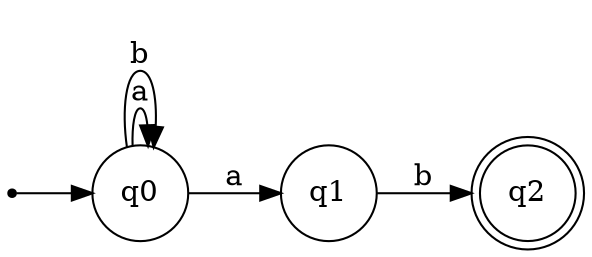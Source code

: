 digraph SimpleNFA {
  rankdir=LR;
  start [shape=point];
  node [shape=doublecircle]; q2;
  node [shape=circle];
  start -> q0;
  q0 -> q0 [label="a"];
  q0 -> q0 [label="b"];
  q0 -> q1 [label="a"];
  q1 -> q2 [label="b"];
}